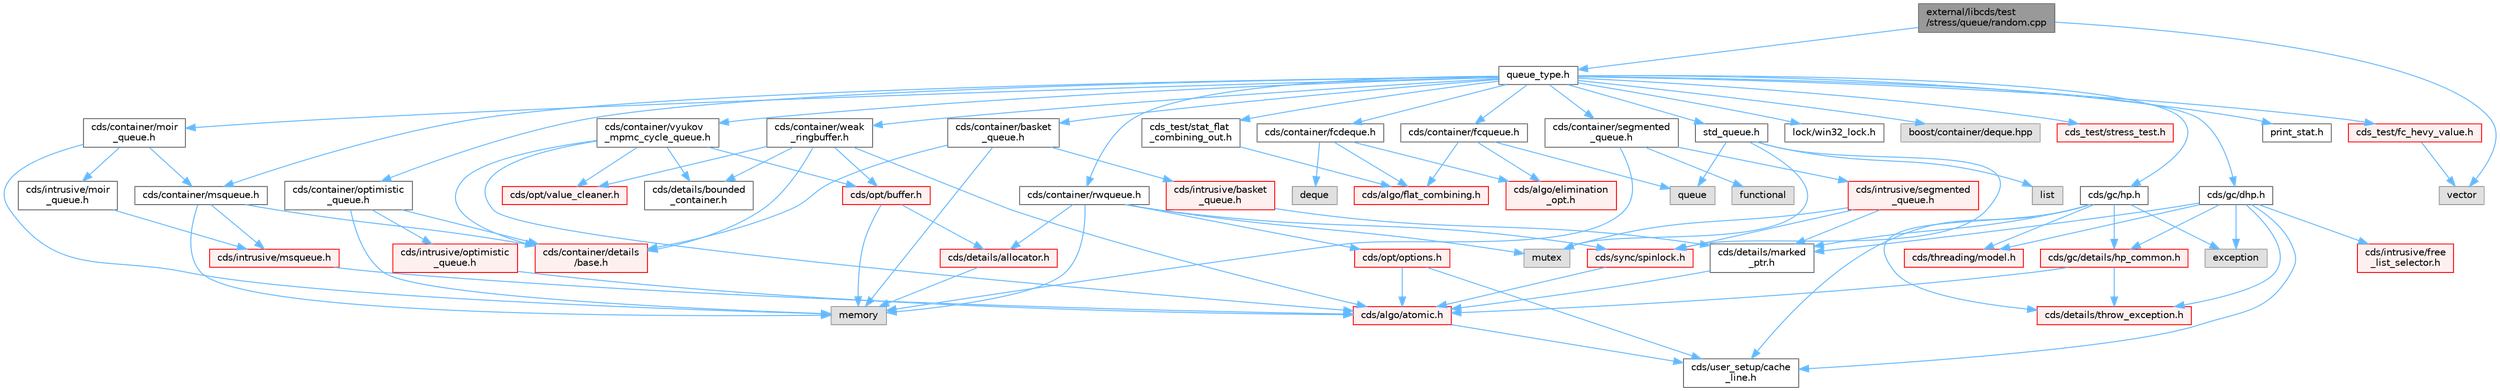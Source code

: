 digraph "external/libcds/test/stress/queue/random.cpp"
{
 // LATEX_PDF_SIZE
  bgcolor="transparent";
  edge [fontname=Helvetica,fontsize=10,labelfontname=Helvetica,labelfontsize=10];
  node [fontname=Helvetica,fontsize=10,shape=box,height=0.2,width=0.4];
  Node1 [id="Node000001",label="external/libcds/test\l/stress/queue/random.cpp",height=0.2,width=0.4,color="gray40", fillcolor="grey60", style="filled", fontcolor="black",tooltip=" "];
  Node1 -> Node2 [id="edge94_Node000001_Node000002",color="steelblue1",style="solid",tooltip=" "];
  Node2 [id="Node000002",label="queue_type.h",height=0.2,width=0.4,color="grey40", fillcolor="white", style="filled",URL="$queue__type_8h.html",tooltip=" "];
  Node2 -> Node3 [id="edge95_Node000002_Node000003",color="steelblue1",style="solid",tooltip=" "];
  Node3 [id="Node000003",label="cds/container/msqueue.h",height=0.2,width=0.4,color="grey40", fillcolor="white", style="filled",URL="$container_2msqueue_8h.html",tooltip=" "];
  Node3 -> Node4 [id="edge96_Node000003_Node000004",color="steelblue1",style="solid",tooltip=" "];
  Node4 [id="Node000004",label="memory",height=0.2,width=0.4,color="grey60", fillcolor="#E0E0E0", style="filled",tooltip=" "];
  Node3 -> Node5 [id="edge97_Node000003_Node000005",color="steelblue1",style="solid",tooltip=" "];
  Node5 [id="Node000005",label="cds/intrusive/msqueue.h",height=0.2,width=0.4,color="red", fillcolor="#FFF0F0", style="filled",URL="$intrusive_2msqueue_8h.html",tooltip=" "];
  Node5 -> Node42 [id="edge98_Node000005_Node000042",color="steelblue1",style="solid",tooltip=" "];
  Node42 [id="Node000042",label="cds/algo/atomic.h",height=0.2,width=0.4,color="red", fillcolor="#FFF0F0", style="filled",URL="$external_2libcds_2cds_2algo_2atomic_8h.html",tooltip=" "];
  Node42 -> Node41 [id="edge99_Node000042_Node000041",color="steelblue1",style="solid",tooltip=" "];
  Node41 [id="Node000041",label="cds/user_setup/cache\l_line.h",height=0.2,width=0.4,color="grey40", fillcolor="white", style="filled",URL="$cache__line_8h.html",tooltip="Cache-line size definition"];
  Node3 -> Node65 [id="edge100_Node000003_Node000065",color="steelblue1",style="solid",tooltip=" "];
  Node65 [id="Node000065",label="cds/container/details\l/base.h",height=0.2,width=0.4,color="red", fillcolor="#FFF0F0", style="filled",URL="$external_2libcds_2cds_2container_2details_2base_8h.html",tooltip=" "];
  Node2 -> Node66 [id="edge101_Node000002_Node000066",color="steelblue1",style="solid",tooltip=" "];
  Node66 [id="Node000066",label="cds/container/moir\l_queue.h",height=0.2,width=0.4,color="grey40", fillcolor="white", style="filled",URL="$container_2moir__queue_8h.html",tooltip=" "];
  Node66 -> Node4 [id="edge102_Node000066_Node000004",color="steelblue1",style="solid",tooltip=" "];
  Node66 -> Node3 [id="edge103_Node000066_Node000003",color="steelblue1",style="solid",tooltip=" "];
  Node66 -> Node67 [id="edge104_Node000066_Node000067",color="steelblue1",style="solid",tooltip=" "];
  Node67 [id="Node000067",label="cds/intrusive/moir\l_queue.h",height=0.2,width=0.4,color="grey40", fillcolor="white", style="filled",URL="$intrusive_2moir__queue_8h.html",tooltip=" "];
  Node67 -> Node5 [id="edge105_Node000067_Node000005",color="steelblue1",style="solid",tooltip=" "];
  Node2 -> Node68 [id="edge106_Node000002_Node000068",color="steelblue1",style="solid",tooltip=" "];
  Node68 [id="Node000068",label="cds/container/rwqueue.h",height=0.2,width=0.4,color="grey40", fillcolor="white", style="filled",URL="$rwqueue_8h.html",tooltip=" "];
  Node68 -> Node69 [id="edge107_Node000068_Node000069",color="steelblue1",style="solid",tooltip=" "];
  Node69 [id="Node000069",label="cds/sync/spinlock.h",height=0.2,width=0.4,color="red", fillcolor="#FFF0F0", style="filled",URL="$sync_2spinlock_8h.html",tooltip=" "];
  Node69 -> Node42 [id="edge108_Node000069_Node000042",color="steelblue1",style="solid",tooltip=" "];
  Node68 -> Node11 [id="edge109_Node000068_Node000011",color="steelblue1",style="solid",tooltip=" "];
  Node11 [id="Node000011",label="cds/opt/options.h",height=0.2,width=0.4,color="red", fillcolor="#FFF0F0", style="filled",URL="$opt_2options_8h.html",tooltip=" "];
  Node11 -> Node41 [id="edge110_Node000011_Node000041",color="steelblue1",style="solid",tooltip=" "];
  Node11 -> Node42 [id="edge111_Node000011_Node000042",color="steelblue1",style="solid",tooltip=" "];
  Node68 -> Node43 [id="edge112_Node000068_Node000043",color="steelblue1",style="solid",tooltip=" "];
  Node43 [id="Node000043",label="cds/details/allocator.h",height=0.2,width=0.4,color="red", fillcolor="#FFF0F0", style="filled",URL="$external_2libcds_2cds_2details_2allocator_8h.html",tooltip=" "];
  Node43 -> Node4 [id="edge113_Node000043_Node000004",color="steelblue1",style="solid",tooltip=" "];
  Node68 -> Node70 [id="edge114_Node000068_Node000070",color="steelblue1",style="solid",tooltip=" "];
  Node70 [id="Node000070",label="mutex",height=0.2,width=0.4,color="grey60", fillcolor="#E0E0E0", style="filled",tooltip=" "];
  Node68 -> Node4 [id="edge115_Node000068_Node000004",color="steelblue1",style="solid",tooltip=" "];
  Node2 -> Node71 [id="edge116_Node000002_Node000071",color="steelblue1",style="solid",tooltip=" "];
  Node71 [id="Node000071",label="cds/container/optimistic\l_queue.h",height=0.2,width=0.4,color="grey40", fillcolor="white", style="filled",URL="$container_2optimistic__queue_8h.html",tooltip=" "];
  Node71 -> Node4 [id="edge117_Node000071_Node000004",color="steelblue1",style="solid",tooltip=" "];
  Node71 -> Node72 [id="edge118_Node000071_Node000072",color="steelblue1",style="solid",tooltip=" "];
  Node72 [id="Node000072",label="cds/intrusive/optimistic\l_queue.h",height=0.2,width=0.4,color="red", fillcolor="#FFF0F0", style="filled",URL="$intrusive_2optimistic__queue_8h.html",tooltip=" "];
  Node72 -> Node42 [id="edge119_Node000072_Node000042",color="steelblue1",style="solid",tooltip=" "];
  Node71 -> Node65 [id="edge120_Node000071_Node000065",color="steelblue1",style="solid",tooltip=" "];
  Node2 -> Node73 [id="edge121_Node000002_Node000073",color="steelblue1",style="solid",tooltip=" "];
  Node73 [id="Node000073",label="cds/container/vyukov\l_mpmc_cycle_queue.h",height=0.2,width=0.4,color="grey40", fillcolor="white", style="filled",URL="$container_2vyukov__mpmc__cycle__queue_8h.html",tooltip=" "];
  Node73 -> Node65 [id="edge122_Node000073_Node000065",color="steelblue1",style="solid",tooltip=" "];
  Node73 -> Node74 [id="edge123_Node000073_Node000074",color="steelblue1",style="solid",tooltip=" "];
  Node74 [id="Node000074",label="cds/opt/buffer.h",height=0.2,width=0.4,color="red", fillcolor="#FFF0F0", style="filled",URL="$external_2libcds_2cds_2opt_2buffer_8h.html",tooltip=" "];
  Node74 -> Node43 [id="edge124_Node000074_Node000043",color="steelblue1",style="solid",tooltip=" "];
  Node74 -> Node4 [id="edge125_Node000074_Node000004",color="steelblue1",style="solid",tooltip=" "];
  Node73 -> Node76 [id="edge126_Node000073_Node000076",color="steelblue1",style="solid",tooltip=" "];
  Node76 [id="Node000076",label="cds/opt/value_cleaner.h",height=0.2,width=0.4,color="red", fillcolor="#FFF0F0", style="filled",URL="$value__cleaner_8h.html",tooltip=" "];
  Node73 -> Node42 [id="edge127_Node000073_Node000042",color="steelblue1",style="solid",tooltip=" "];
  Node73 -> Node77 [id="edge128_Node000073_Node000077",color="steelblue1",style="solid",tooltip=" "];
  Node77 [id="Node000077",label="cds/details/bounded\l_container.h",height=0.2,width=0.4,color="grey40", fillcolor="white", style="filled",URL="$bounded__container_8h.html",tooltip=" "];
  Node2 -> Node78 [id="edge129_Node000002_Node000078",color="steelblue1",style="solid",tooltip=" "];
  Node78 [id="Node000078",label="cds/container/basket\l_queue.h",height=0.2,width=0.4,color="grey40", fillcolor="white", style="filled",URL="$container_2basket__queue_8h.html",tooltip=" "];
  Node78 -> Node79 [id="edge130_Node000078_Node000079",color="steelblue1",style="solid",tooltip=" "];
  Node79 [id="Node000079",label="cds/intrusive/basket\l_queue.h",height=0.2,width=0.4,color="red", fillcolor="#FFF0F0", style="filled",URL="$intrusive_2basket__queue_8h.html",tooltip=" "];
  Node79 -> Node59 [id="edge131_Node000079_Node000059",color="steelblue1",style="solid",tooltip=" "];
  Node59 [id="Node000059",label="cds/details/marked\l_ptr.h",height=0.2,width=0.4,color="grey40", fillcolor="white", style="filled",URL="$marked__ptr_8h.html",tooltip=" "];
  Node59 -> Node42 [id="edge132_Node000059_Node000042",color="steelblue1",style="solid",tooltip=" "];
  Node78 -> Node65 [id="edge133_Node000078_Node000065",color="steelblue1",style="solid",tooltip=" "];
  Node78 -> Node4 [id="edge134_Node000078_Node000004",color="steelblue1",style="solid",tooltip=" "];
  Node2 -> Node80 [id="edge135_Node000002_Node000080",color="steelblue1",style="solid",tooltip=" "];
  Node80 [id="Node000080",label="cds/container/fcqueue.h",height=0.2,width=0.4,color="grey40", fillcolor="white", style="filled",URL="$container_2fcqueue_8h.html",tooltip=" "];
  Node80 -> Node81 [id="edge136_Node000080_Node000081",color="steelblue1",style="solid",tooltip=" "];
  Node81 [id="Node000081",label="cds/algo/flat_combining.h",height=0.2,width=0.4,color="red", fillcolor="#FFF0F0", style="filled",URL="$flat__combining_8h.html",tooltip=" "];
  Node80 -> Node87 [id="edge137_Node000080_Node000087",color="steelblue1",style="solid",tooltip=" "];
  Node87 [id="Node000087",label="cds/algo/elimination\l_opt.h",height=0.2,width=0.4,color="red", fillcolor="#FFF0F0", style="filled",URL="$elimination__opt_8h.html",tooltip=" "];
  Node80 -> Node88 [id="edge138_Node000080_Node000088",color="steelblue1",style="solid",tooltip=" "];
  Node88 [id="Node000088",label="queue",height=0.2,width=0.4,color="grey60", fillcolor="#E0E0E0", style="filled",tooltip=" "];
  Node2 -> Node89 [id="edge139_Node000002_Node000089",color="steelblue1",style="solid",tooltip=" "];
  Node89 [id="Node000089",label="cds/container/fcdeque.h",height=0.2,width=0.4,color="grey40", fillcolor="white", style="filled",URL="$fcdeque_8h.html",tooltip=" "];
  Node89 -> Node81 [id="edge140_Node000089_Node000081",color="steelblue1",style="solid",tooltip=" "];
  Node89 -> Node87 [id="edge141_Node000089_Node000087",color="steelblue1",style="solid",tooltip=" "];
  Node89 -> Node90 [id="edge142_Node000089_Node000090",color="steelblue1",style="solid",tooltip=" "];
  Node90 [id="Node000090",label="deque",height=0.2,width=0.4,color="grey60", fillcolor="#E0E0E0", style="filled",tooltip=" "];
  Node2 -> Node91 [id="edge143_Node000002_Node000091",color="steelblue1",style="solid",tooltip=" "];
  Node91 [id="Node000091",label="cds/container/segmented\l_queue.h",height=0.2,width=0.4,color="grey40", fillcolor="white", style="filled",URL="$container_2segmented__queue_8h.html",tooltip=" "];
  Node91 -> Node4 [id="edge144_Node000091_Node000004",color="steelblue1",style="solid",tooltip=" "];
  Node91 -> Node92 [id="edge145_Node000091_Node000092",color="steelblue1",style="solid",tooltip=" "];
  Node92 [id="Node000092",label="functional",height=0.2,width=0.4,color="grey60", fillcolor="#E0E0E0", style="filled",tooltip=" "];
  Node91 -> Node93 [id="edge146_Node000091_Node000093",color="steelblue1",style="solid",tooltip=" "];
  Node93 [id="Node000093",label="cds/intrusive/segmented\l_queue.h",height=0.2,width=0.4,color="red", fillcolor="#FFF0F0", style="filled",URL="$intrusive_2segmented__queue_8h.html",tooltip=" "];
  Node93 -> Node70 [id="edge147_Node000093_Node000070",color="steelblue1",style="solid",tooltip=" "];
  Node93 -> Node59 [id="edge148_Node000093_Node000059",color="steelblue1",style="solid",tooltip=" "];
  Node93 -> Node69 [id="edge149_Node000093_Node000069",color="steelblue1",style="solid",tooltip=" "];
  Node2 -> Node99 [id="edge150_Node000002_Node000099",color="steelblue1",style="solid",tooltip=" "];
  Node99 [id="Node000099",label="cds/container/weak\l_ringbuffer.h",height=0.2,width=0.4,color="grey40", fillcolor="white", style="filled",URL="$weak__ringbuffer_8h.html",tooltip=" "];
  Node99 -> Node65 [id="edge151_Node000099_Node000065",color="steelblue1",style="solid",tooltip=" "];
  Node99 -> Node74 [id="edge152_Node000099_Node000074",color="steelblue1",style="solid",tooltip=" "];
  Node99 -> Node76 [id="edge153_Node000099_Node000076",color="steelblue1",style="solid",tooltip=" "];
  Node99 -> Node42 [id="edge154_Node000099_Node000042",color="steelblue1",style="solid",tooltip=" "];
  Node99 -> Node77 [id="edge155_Node000099_Node000077",color="steelblue1",style="solid",tooltip=" "];
  Node2 -> Node49 [id="edge156_Node000002_Node000049",color="steelblue1",style="solid",tooltip=" "];
  Node49 [id="Node000049",label="cds/gc/hp.h",height=0.2,width=0.4,color="grey40", fillcolor="white", style="filled",URL="$hp_8h.html",tooltip=" "];
  Node49 -> Node19 [id="edge157_Node000049_Node000019",color="steelblue1",style="solid",tooltip=" "];
  Node19 [id="Node000019",label="exception",height=0.2,width=0.4,color="grey60", fillcolor="#E0E0E0", style="filled",tooltip=" "];
  Node49 -> Node50 [id="edge158_Node000049_Node000050",color="steelblue1",style="solid",tooltip=" "];
  Node50 [id="Node000050",label="cds/gc/details/hp_common.h",height=0.2,width=0.4,color="red", fillcolor="#FFF0F0", style="filled",URL="$hp__common_8h.html",tooltip=" "];
  Node50 -> Node42 [id="edge159_Node000050_Node000042",color="steelblue1",style="solid",tooltip=" "];
  Node50 -> Node38 [id="edge160_Node000050_Node000038",color="steelblue1",style="solid",tooltip=" "];
  Node38 [id="Node000038",label="cds/details/throw_exception.h",height=0.2,width=0.4,color="red", fillcolor="#FFF0F0", style="filled",URL="$throw__exception_8h.html",tooltip=" "];
  Node49 -> Node52 [id="edge161_Node000049_Node000052",color="steelblue1",style="solid",tooltip=" "];
  Node52 [id="Node000052",label="cds/threading/model.h",height=0.2,width=0.4,color="red", fillcolor="#FFF0F0", style="filled",URL="$model_8h.html",tooltip=" "];
  Node49 -> Node38 [id="edge162_Node000049_Node000038",color="steelblue1",style="solid",tooltip=" "];
  Node49 -> Node59 [id="edge163_Node000049_Node000059",color="steelblue1",style="solid",tooltip=" "];
  Node49 -> Node41 [id="edge164_Node000049_Node000041",color="steelblue1",style="solid",tooltip=" "];
  Node2 -> Node100 [id="edge165_Node000002_Node000100",color="steelblue1",style="solid",tooltip=" "];
  Node100 [id="Node000100",label="cds/gc/dhp.h",height=0.2,width=0.4,color="grey40", fillcolor="white", style="filled",URL="$dhp_8h.html",tooltip=" "];
  Node100 -> Node19 [id="edge166_Node000100_Node000019",color="steelblue1",style="solid",tooltip=" "];
  Node100 -> Node50 [id="edge167_Node000100_Node000050",color="steelblue1",style="solid",tooltip=" "];
  Node100 -> Node52 [id="edge168_Node000100_Node000052",color="steelblue1",style="solid",tooltip=" "];
  Node100 -> Node101 [id="edge169_Node000100_Node000101",color="steelblue1",style="solid",tooltip=" "];
  Node101 [id="Node000101",label="cds/intrusive/free\l_list_selector.h",height=0.2,width=0.4,color="red", fillcolor="#FFF0F0", style="filled",URL="$free__list__selector_8h.html",tooltip=" "];
  Node100 -> Node38 [id="edge170_Node000100_Node000038",color="steelblue1",style="solid",tooltip=" "];
  Node100 -> Node59 [id="edge171_Node000100_Node000059",color="steelblue1",style="solid",tooltip=" "];
  Node100 -> Node41 [id="edge172_Node000100_Node000041",color="steelblue1",style="solid",tooltip=" "];
  Node2 -> Node103 [id="edge173_Node000002_Node000103",color="steelblue1",style="solid",tooltip=" "];
  Node103 [id="Node000103",label="std_queue.h",height=0.2,width=0.4,color="grey40", fillcolor="white", style="filled",URL="$std__queue_8h.html",tooltip=" "];
  Node103 -> Node70 [id="edge174_Node000103_Node000070",color="steelblue1",style="solid",tooltip=" "];
  Node103 -> Node88 [id="edge175_Node000103_Node000088",color="steelblue1",style="solid",tooltip=" "];
  Node103 -> Node104 [id="edge176_Node000103_Node000104",color="steelblue1",style="solid",tooltip=" "];
  Node104 [id="Node000104",label="list",height=0.2,width=0.4,color="grey60", fillcolor="#E0E0E0", style="filled",tooltip=" "];
  Node103 -> Node69 [id="edge177_Node000103_Node000069",color="steelblue1",style="solid",tooltip=" "];
  Node2 -> Node105 [id="edge178_Node000002_Node000105",color="steelblue1",style="solid",tooltip=" "];
  Node105 [id="Node000105",label="lock/win32_lock.h",height=0.2,width=0.4,color="grey40", fillcolor="white", style="filled",URL="$win32__lock_8h.html",tooltip=" "];
  Node2 -> Node106 [id="edge179_Node000002_Node000106",color="steelblue1",style="solid",tooltip=" "];
  Node106 [id="Node000106",label="boost/container/deque.hpp",height=0.2,width=0.4,color="grey60", fillcolor="#E0E0E0", style="filled",tooltip=" "];
  Node2 -> Node107 [id="edge180_Node000002_Node000107",color="steelblue1",style="solid",tooltip=" "];
  Node107 [id="Node000107",label="cds_test/stress_test.h",height=0.2,width=0.4,color="red", fillcolor="#FFF0F0", style="filled",URL="$stress__test_8h.html",tooltip=" "];
  Node2 -> Node114 [id="edge181_Node000002_Node000114",color="steelblue1",style="solid",tooltip=" "];
  Node114 [id="Node000114",label="cds_test/stat_flat\l_combining_out.h",height=0.2,width=0.4,color="grey40", fillcolor="white", style="filled",URL="$stat__flat__combining__out_8h.html",tooltip=" "];
  Node114 -> Node81 [id="edge182_Node000114_Node000081",color="steelblue1",style="solid",tooltip=" "];
  Node2 -> Node115 [id="edge183_Node000002_Node000115",color="steelblue1",style="solid",tooltip=" "];
  Node115 [id="Node000115",label="cds_test/fc_hevy_value.h",height=0.2,width=0.4,color="red", fillcolor="#FFF0F0", style="filled",URL="$fc__hevy__value_8h.html",tooltip=" "];
  Node115 -> Node113 [id="edge184_Node000115_Node000113",color="steelblue1",style="solid",tooltip=" "];
  Node113 [id="Node000113",label="vector",height=0.2,width=0.4,color="grey60", fillcolor="#E0E0E0", style="filled",tooltip=" "];
  Node2 -> Node117 [id="edge185_Node000002_Node000117",color="steelblue1",style="solid",tooltip=" "];
  Node117 [id="Node000117",label="print_stat.h",height=0.2,width=0.4,color="grey40", fillcolor="white", style="filled",URL="$print__stat_8h.html",tooltip=" "];
  Node1 -> Node113 [id="edge186_Node000001_Node000113",color="steelblue1",style="solid",tooltip=" "];
}
